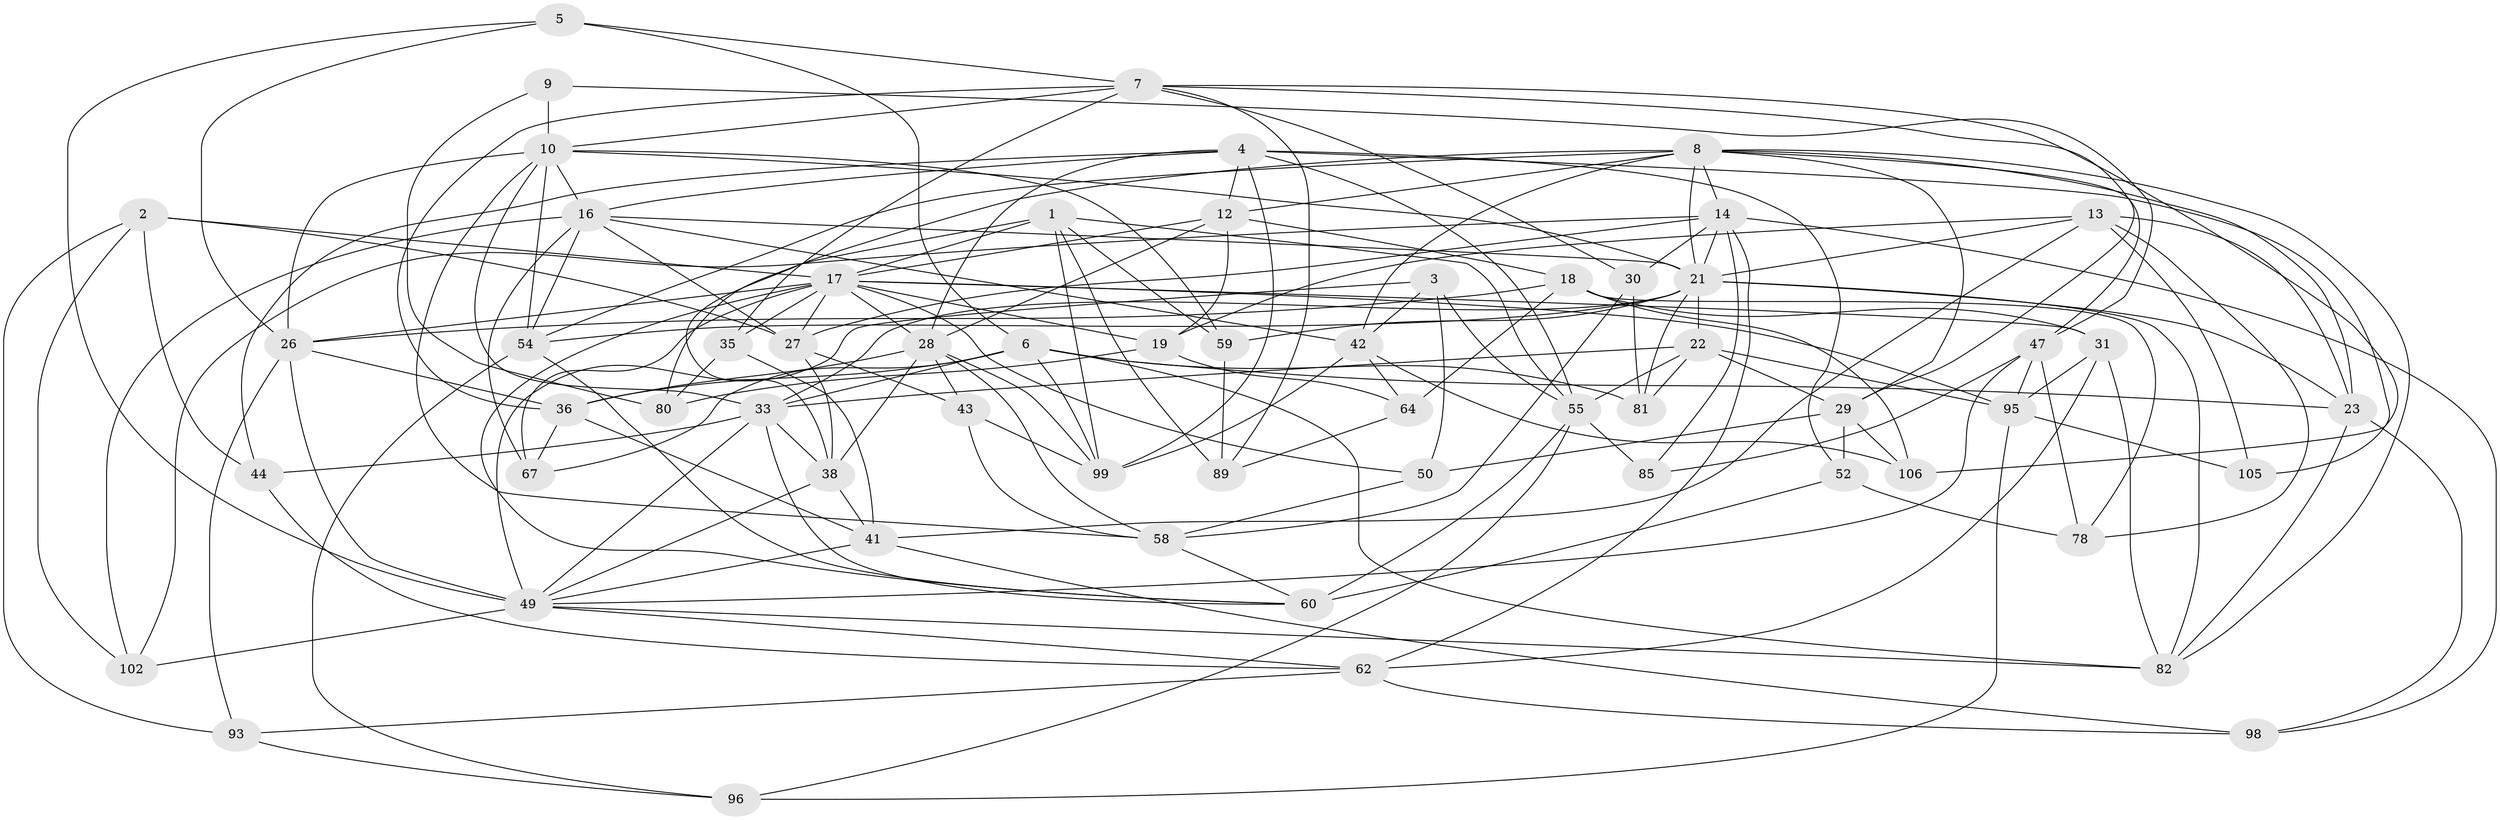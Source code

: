 // original degree distribution, {4: 1.0}
// Generated by graph-tools (version 1.1) at 2025/16/03/09/25 04:16:25]
// undirected, 60 vertices, 174 edges
graph export_dot {
graph [start="1"]
  node [color=gray90,style=filled];
  1 [super="+100"];
  2 [super="+37"];
  3;
  4 [super="+74+20"];
  5;
  6 [super="+11"];
  7 [super="+40+15"];
  8 [super="+73"];
  9;
  10 [super="+34+57"];
  12 [super="+24"];
  13 [super="+84"];
  14 [super="+83+69"];
  16 [super="+63+53"];
  17 [super="+72+25"];
  18 [super="+111"];
  19 [super="+92"];
  21 [super="+75+56+32"];
  22 [super="+86"];
  23 [super="+101"];
  26 [super="+70+65"];
  27 [super="+66"];
  28 [super="+110+114"];
  29 [super="+61"];
  30;
  31 [super="+39"];
  33 [super="+90+77"];
  35;
  36 [super="+46"];
  38 [super="+45"];
  41 [super="+48"];
  42 [super="+68"];
  43;
  44;
  47 [super="+107"];
  49 [super="+88"];
  50;
  52;
  54 [super="+87"];
  55 [super="+79"];
  58 [super="+115"];
  59;
  60 [super="+76"];
  62 [super="+71"];
  64;
  67;
  78;
  80;
  81;
  82 [super="+108"];
  85;
  89;
  93;
  95 [super="+109"];
  96;
  98;
  99 [super="+120"];
  102;
  105;
  106;
  1 -- 80;
  1 -- 89;
  1 -- 59;
  1 -- 17;
  1 -- 99;
  1 -- 55;
  2 -- 44;
  2 -- 17 [weight=2];
  2 -- 93;
  2 -- 102;
  2 -- 27;
  3 -- 50;
  3 -- 55;
  3 -- 42;
  3 -- 49;
  4 -- 105;
  4 -- 44;
  4 -- 52;
  4 -- 55;
  4 -- 12;
  4 -- 16;
  4 -- 99;
  4 -- 28;
  5 -- 7;
  5 -- 6;
  5 -- 26;
  5 -- 49;
  6 -- 23;
  6 -- 36;
  6 -- 81;
  6 -- 99;
  6 -- 67;
  6 -- 33;
  6 -- 82;
  7 -- 89;
  7 -- 106;
  7 -- 35;
  7 -- 36;
  7 -- 30;
  7 -- 29;
  7 -- 10;
  8 -- 21;
  8 -- 38;
  8 -- 23;
  8 -- 12;
  8 -- 29;
  8 -- 47;
  8 -- 42;
  8 -- 14;
  8 -- 54;
  8 -- 82;
  9 -- 10 [weight=2];
  9 -- 47;
  9 -- 80;
  10 -- 16;
  10 -- 59;
  10 -- 58;
  10 -- 33;
  10 -- 26;
  10 -- 21;
  10 -- 54;
  12 -- 19;
  12 -- 17;
  12 -- 18;
  12 -- 28;
  13 -- 19 [weight=2];
  13 -- 105 [weight=2];
  13 -- 23;
  13 -- 21;
  13 -- 41;
  13 -- 78;
  14 -- 62;
  14 -- 98;
  14 -- 102;
  14 -- 21;
  14 -- 27;
  14 -- 85;
  14 -- 30;
  16 -- 67;
  16 -- 27;
  16 -- 42;
  16 -- 54;
  16 -- 21;
  16 -- 102;
  17 -- 27;
  17 -- 19;
  17 -- 26;
  17 -- 95;
  17 -- 67;
  17 -- 35;
  17 -- 60;
  17 -- 50;
  17 -- 28;
  17 -- 31;
  18 -- 106;
  18 -- 26 [weight=2];
  18 -- 64;
  18 -- 78;
  18 -- 31 [weight=2];
  19 -- 80;
  19 -- 64;
  21 -- 33;
  21 -- 23;
  21 -- 81;
  21 -- 82;
  21 -- 59;
  21 -- 22;
  21 -- 54;
  22 -- 81;
  22 -- 29;
  22 -- 55;
  22 -- 33;
  22 -- 95;
  23 -- 98;
  23 -- 82;
  26 -- 93;
  26 -- 36;
  26 -- 49;
  27 -- 43;
  27 -- 38;
  28 -- 58;
  28 -- 43;
  28 -- 38;
  28 -- 99;
  28 -- 36;
  29 -- 52;
  29 -- 50;
  29 -- 106;
  30 -- 58;
  30 -- 81;
  31 -- 62;
  31 -- 95;
  31 -- 82;
  33 -- 60;
  33 -- 38;
  33 -- 44;
  33 -- 49;
  35 -- 80;
  35 -- 41;
  36 -- 67;
  36 -- 41;
  38 -- 41;
  38 -- 49;
  41 -- 98;
  41 -- 49;
  42 -- 64;
  42 -- 99;
  42 -- 106;
  43 -- 99;
  43 -- 58;
  44 -- 62;
  47 -- 95;
  47 -- 49;
  47 -- 85;
  47 -- 78;
  49 -- 62;
  49 -- 82;
  49 -- 102;
  50 -- 58;
  52 -- 78;
  52 -- 60;
  54 -- 60;
  54 -- 96;
  55 -- 96;
  55 -- 85 [weight=2];
  55 -- 60;
  58 -- 60;
  59 -- 89;
  62 -- 98;
  62 -- 93;
  64 -- 89;
  93 -- 96;
  95 -- 96;
  95 -- 105;
}
